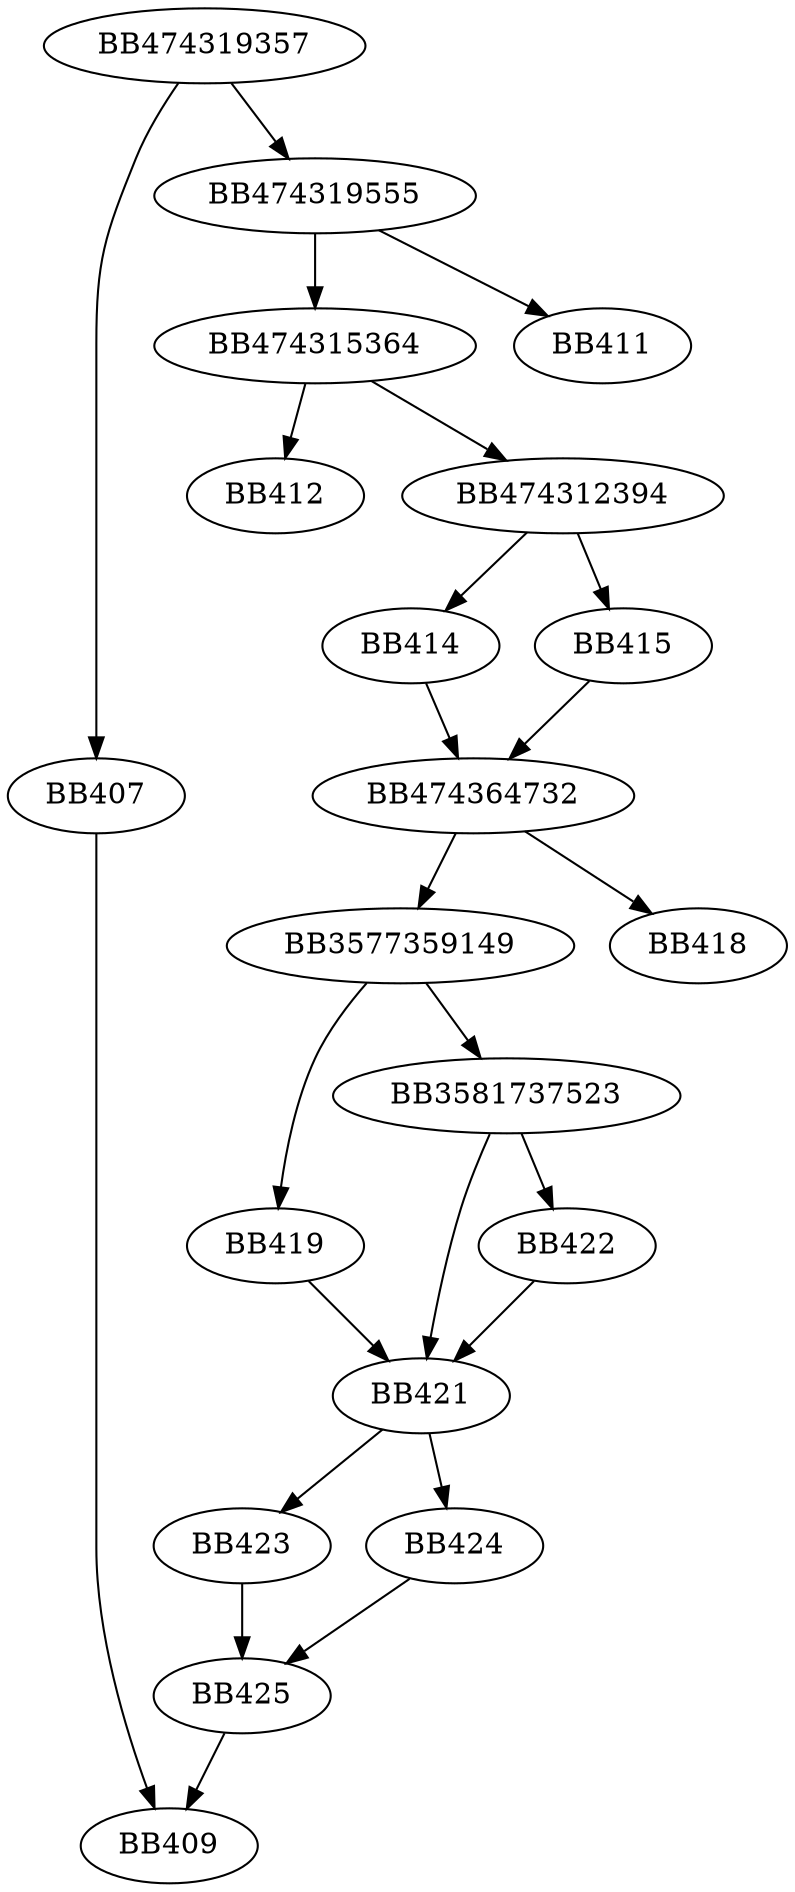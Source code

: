 digraph G{
	BB474319357->BB407;
	BB474319357->BB474319555;
	BB407->BB409;
	BB474319555->BB474315364;
	BB474319555->BB411;
	BB474315364->BB412;
	BB474315364->BB474312394;
	BB474312394->BB414;
	BB474312394->BB415;
	BB414->BB474364732;
	BB415->BB474364732;
	BB474364732->BB3577359149;
	BB474364732->BB418;
	BB3577359149->BB419;
	BB3577359149->BB3581737523;
	BB419->BB421;
	BB3581737523->BB421;
	BB3581737523->BB422;
	BB422->BB421;
	BB421->BB423;
	BB421->BB424;
	BB423->BB425;
	BB424->BB425;
	BB425->BB409;
}

